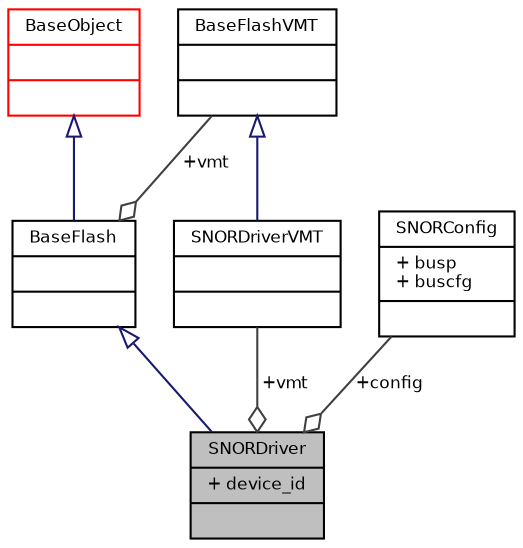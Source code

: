 digraph "SNORDriver"
{
  bgcolor="transparent";
  edge [fontname="Helvetica",fontsize="8",labelfontname="Helvetica",labelfontsize="8"];
  node [fontname="Helvetica",fontsize="8",shape=record];
  Node3 [label="{SNORDriver\n|+ device_id\l|}",height=0.2,width=0.4,color="black", fillcolor="grey75", style="filled", fontcolor="black"];
  Node4 -> Node3 [dir="back",color="midnightblue",fontsize="8",style="solid",arrowtail="onormal",fontname="Helvetica"];
  Node4 [label="{BaseFlash\n||}",height=0.2,width=0.4,color="black",URL="$struct_base_flash.html",tooltip="Base flash class. "];
  Node5 -> Node4 [dir="back",color="midnightblue",fontsize="8",style="solid",arrowtail="onormal",fontname="Helvetica"];
  Node5 [label="{BaseObject\n||}",height=0.2,width=0.4,color="red",URL="$struct_base_object.html",tooltip="Base object class. "];
  Node7 -> Node4 [color="grey25",fontsize="8",style="solid",label=" +vmt" ,arrowhead="odiamond",fontname="Helvetica"];
  Node7 [label="{BaseFlashVMT\n||}",height=0.2,width=0.4,color="black",URL="$struct_base_flash_v_m_t.html",tooltip="BaseFlash virtual methods table. "];
  Node8 -> Node3 [color="grey25",fontsize="8",style="solid",label=" +vmt" ,arrowhead="odiamond",fontname="Helvetica"];
  Node8 [label="{SNORDriverVMT\n||}",height=0.2,width=0.4,color="black",URL="$struct_s_n_o_r_driver_v_m_t.html",tooltip="SNOR virtual methods table. "];
  Node7 -> Node8 [dir="back",color="midnightblue",fontsize="8",style="solid",arrowtail="onormal",fontname="Helvetica"];
  Node9 -> Node3 [color="grey25",fontsize="8",style="solid",label=" +config" ,arrowhead="odiamond",fontname="Helvetica"];
  Node9 [label="{SNORConfig\n|+ busp\l+ buscfg\l|}",height=0.2,width=0.4,color="black",URL="$struct_s_n_o_r_config.html",tooltip="Type of a SNOR configuration structure. "];
}
